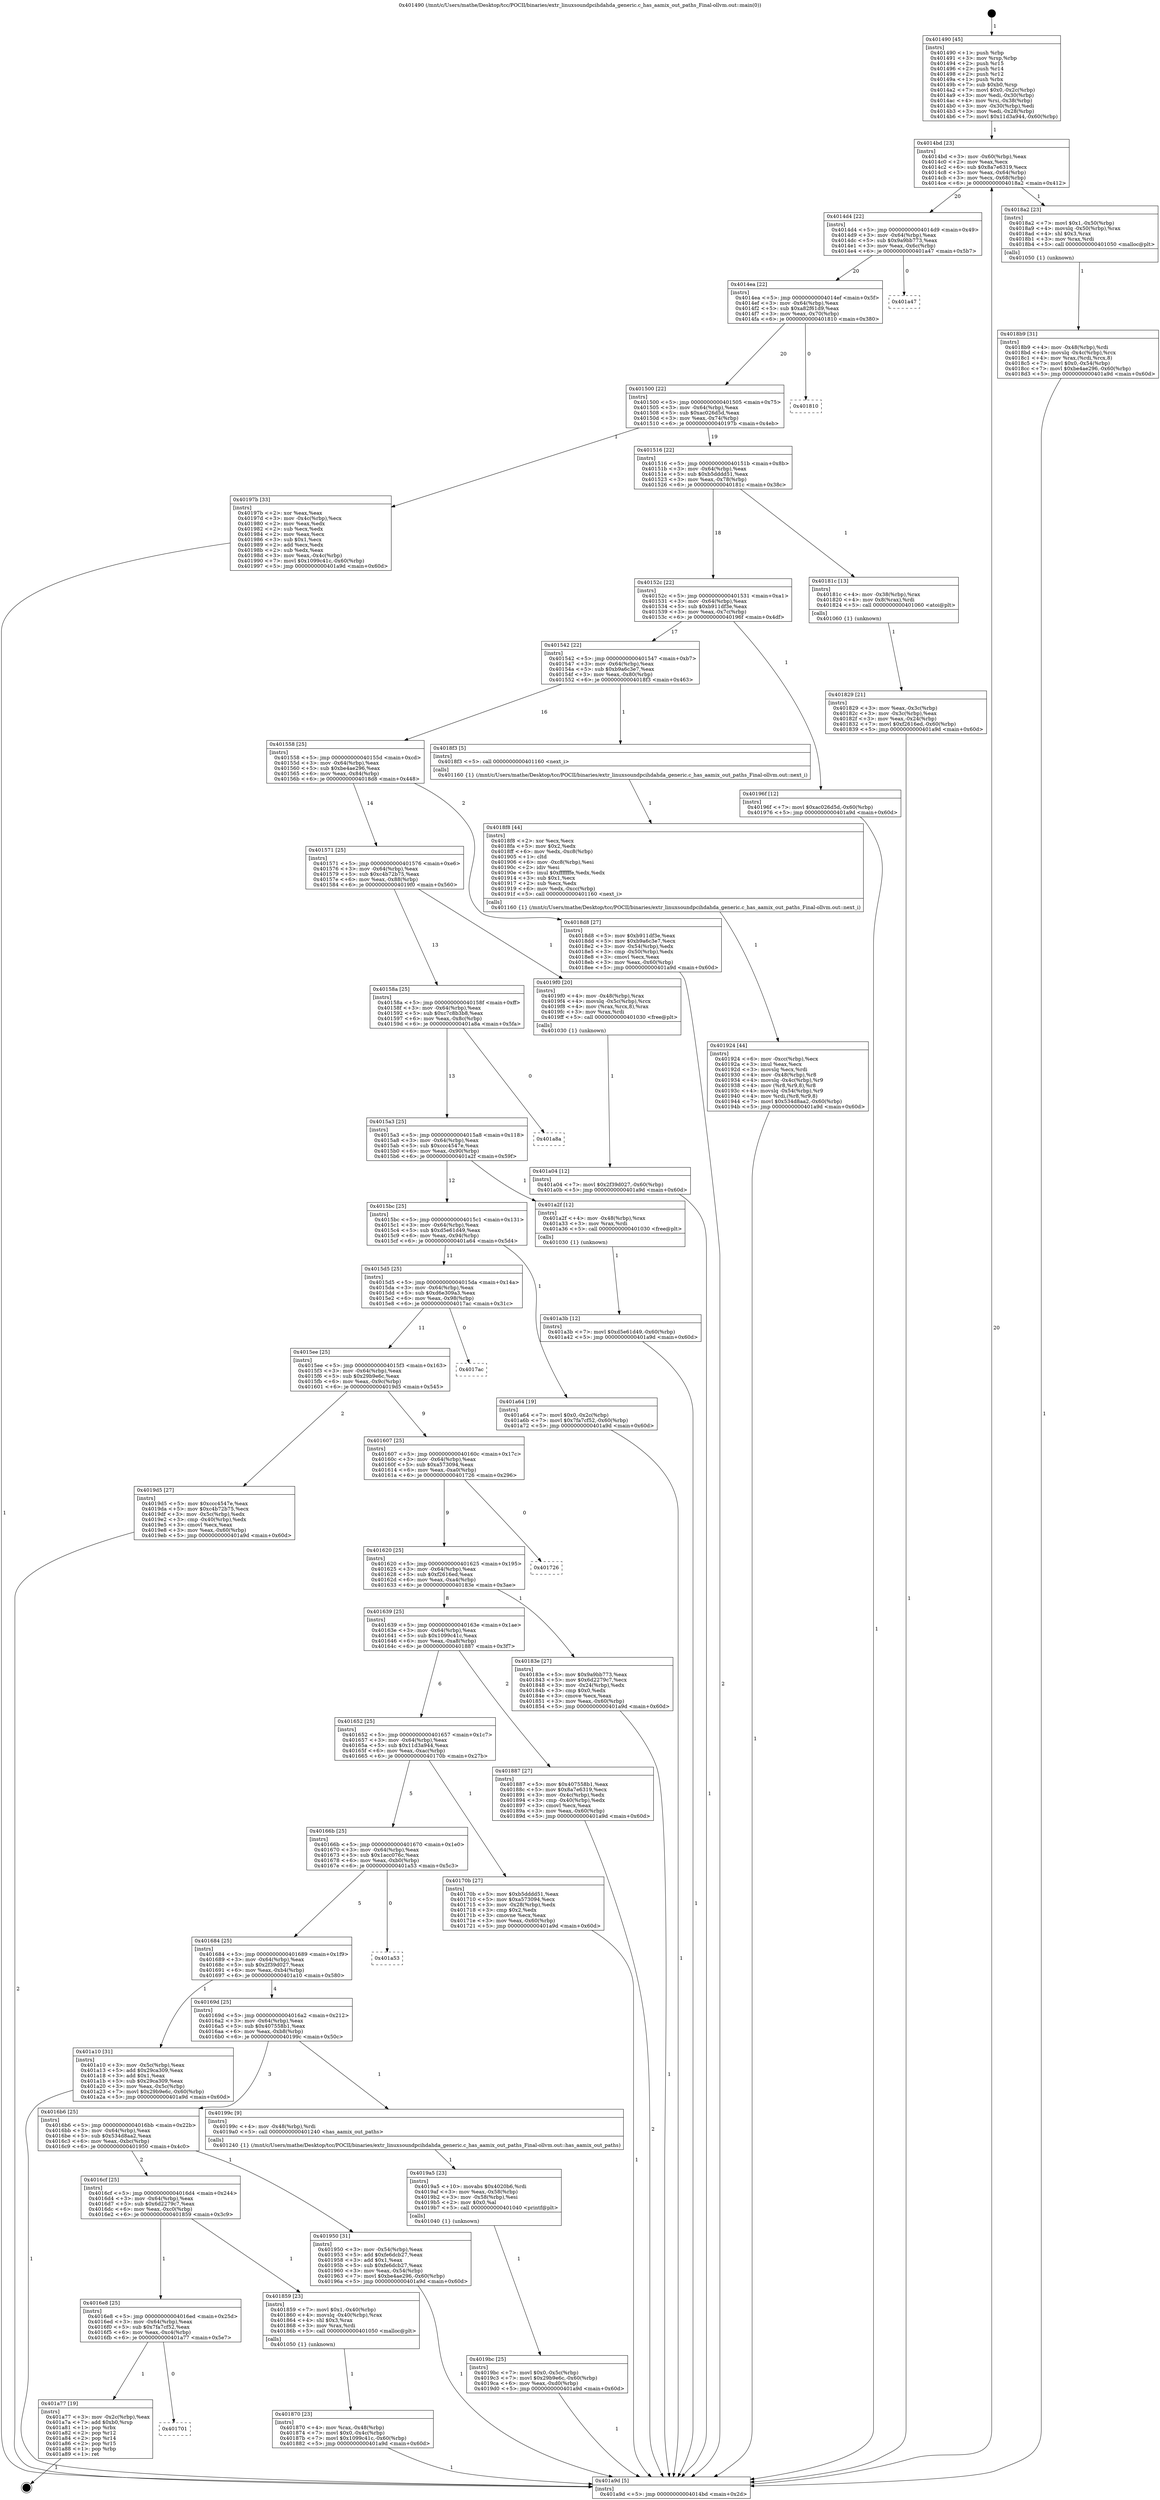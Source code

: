 digraph "0x401490" {
  label = "0x401490 (/mnt/c/Users/mathe/Desktop/tcc/POCII/binaries/extr_linuxsoundpcihdahda_generic.c_has_aamix_out_paths_Final-ollvm.out::main(0))"
  labelloc = "t"
  node[shape=record]

  Entry [label="",width=0.3,height=0.3,shape=circle,fillcolor=black,style=filled]
  "0x4014bd" [label="{
     0x4014bd [23]\l
     | [instrs]\l
     &nbsp;&nbsp;0x4014bd \<+3\>: mov -0x60(%rbp),%eax\l
     &nbsp;&nbsp;0x4014c0 \<+2\>: mov %eax,%ecx\l
     &nbsp;&nbsp;0x4014c2 \<+6\>: sub $0x8a7e6319,%ecx\l
     &nbsp;&nbsp;0x4014c8 \<+3\>: mov %eax,-0x64(%rbp)\l
     &nbsp;&nbsp;0x4014cb \<+3\>: mov %ecx,-0x68(%rbp)\l
     &nbsp;&nbsp;0x4014ce \<+6\>: je 00000000004018a2 \<main+0x412\>\l
  }"]
  "0x4018a2" [label="{
     0x4018a2 [23]\l
     | [instrs]\l
     &nbsp;&nbsp;0x4018a2 \<+7\>: movl $0x1,-0x50(%rbp)\l
     &nbsp;&nbsp;0x4018a9 \<+4\>: movslq -0x50(%rbp),%rax\l
     &nbsp;&nbsp;0x4018ad \<+4\>: shl $0x3,%rax\l
     &nbsp;&nbsp;0x4018b1 \<+3\>: mov %rax,%rdi\l
     &nbsp;&nbsp;0x4018b4 \<+5\>: call 0000000000401050 \<malloc@plt\>\l
     | [calls]\l
     &nbsp;&nbsp;0x401050 \{1\} (unknown)\l
  }"]
  "0x4014d4" [label="{
     0x4014d4 [22]\l
     | [instrs]\l
     &nbsp;&nbsp;0x4014d4 \<+5\>: jmp 00000000004014d9 \<main+0x49\>\l
     &nbsp;&nbsp;0x4014d9 \<+3\>: mov -0x64(%rbp),%eax\l
     &nbsp;&nbsp;0x4014dc \<+5\>: sub $0x9a9bb773,%eax\l
     &nbsp;&nbsp;0x4014e1 \<+3\>: mov %eax,-0x6c(%rbp)\l
     &nbsp;&nbsp;0x4014e4 \<+6\>: je 0000000000401a47 \<main+0x5b7\>\l
  }"]
  Exit [label="",width=0.3,height=0.3,shape=circle,fillcolor=black,style=filled,peripheries=2]
  "0x401a47" [label="{
     0x401a47\l
  }", style=dashed]
  "0x4014ea" [label="{
     0x4014ea [22]\l
     | [instrs]\l
     &nbsp;&nbsp;0x4014ea \<+5\>: jmp 00000000004014ef \<main+0x5f\>\l
     &nbsp;&nbsp;0x4014ef \<+3\>: mov -0x64(%rbp),%eax\l
     &nbsp;&nbsp;0x4014f2 \<+5\>: sub $0xa82f61d9,%eax\l
     &nbsp;&nbsp;0x4014f7 \<+3\>: mov %eax,-0x70(%rbp)\l
     &nbsp;&nbsp;0x4014fa \<+6\>: je 0000000000401810 \<main+0x380\>\l
  }"]
  "0x401701" [label="{
     0x401701\l
  }", style=dashed]
  "0x401810" [label="{
     0x401810\l
  }", style=dashed]
  "0x401500" [label="{
     0x401500 [22]\l
     | [instrs]\l
     &nbsp;&nbsp;0x401500 \<+5\>: jmp 0000000000401505 \<main+0x75\>\l
     &nbsp;&nbsp;0x401505 \<+3\>: mov -0x64(%rbp),%eax\l
     &nbsp;&nbsp;0x401508 \<+5\>: sub $0xac026d5d,%eax\l
     &nbsp;&nbsp;0x40150d \<+3\>: mov %eax,-0x74(%rbp)\l
     &nbsp;&nbsp;0x401510 \<+6\>: je 000000000040197b \<main+0x4eb\>\l
  }"]
  "0x401a77" [label="{
     0x401a77 [19]\l
     | [instrs]\l
     &nbsp;&nbsp;0x401a77 \<+3\>: mov -0x2c(%rbp),%eax\l
     &nbsp;&nbsp;0x401a7a \<+7\>: add $0xb0,%rsp\l
     &nbsp;&nbsp;0x401a81 \<+1\>: pop %rbx\l
     &nbsp;&nbsp;0x401a82 \<+2\>: pop %r12\l
     &nbsp;&nbsp;0x401a84 \<+2\>: pop %r14\l
     &nbsp;&nbsp;0x401a86 \<+2\>: pop %r15\l
     &nbsp;&nbsp;0x401a88 \<+1\>: pop %rbp\l
     &nbsp;&nbsp;0x401a89 \<+1\>: ret\l
  }"]
  "0x40197b" [label="{
     0x40197b [33]\l
     | [instrs]\l
     &nbsp;&nbsp;0x40197b \<+2\>: xor %eax,%eax\l
     &nbsp;&nbsp;0x40197d \<+3\>: mov -0x4c(%rbp),%ecx\l
     &nbsp;&nbsp;0x401980 \<+2\>: mov %eax,%edx\l
     &nbsp;&nbsp;0x401982 \<+2\>: sub %ecx,%edx\l
     &nbsp;&nbsp;0x401984 \<+2\>: mov %eax,%ecx\l
     &nbsp;&nbsp;0x401986 \<+3\>: sub $0x1,%ecx\l
     &nbsp;&nbsp;0x401989 \<+2\>: add %ecx,%edx\l
     &nbsp;&nbsp;0x40198b \<+2\>: sub %edx,%eax\l
     &nbsp;&nbsp;0x40198d \<+3\>: mov %eax,-0x4c(%rbp)\l
     &nbsp;&nbsp;0x401990 \<+7\>: movl $0x1099c41c,-0x60(%rbp)\l
     &nbsp;&nbsp;0x401997 \<+5\>: jmp 0000000000401a9d \<main+0x60d\>\l
  }"]
  "0x401516" [label="{
     0x401516 [22]\l
     | [instrs]\l
     &nbsp;&nbsp;0x401516 \<+5\>: jmp 000000000040151b \<main+0x8b\>\l
     &nbsp;&nbsp;0x40151b \<+3\>: mov -0x64(%rbp),%eax\l
     &nbsp;&nbsp;0x40151e \<+5\>: sub $0xb5dddd51,%eax\l
     &nbsp;&nbsp;0x401523 \<+3\>: mov %eax,-0x78(%rbp)\l
     &nbsp;&nbsp;0x401526 \<+6\>: je 000000000040181c \<main+0x38c\>\l
  }"]
  "0x401a3b" [label="{
     0x401a3b [12]\l
     | [instrs]\l
     &nbsp;&nbsp;0x401a3b \<+7\>: movl $0xd5e61d49,-0x60(%rbp)\l
     &nbsp;&nbsp;0x401a42 \<+5\>: jmp 0000000000401a9d \<main+0x60d\>\l
  }"]
  "0x40181c" [label="{
     0x40181c [13]\l
     | [instrs]\l
     &nbsp;&nbsp;0x40181c \<+4\>: mov -0x38(%rbp),%rax\l
     &nbsp;&nbsp;0x401820 \<+4\>: mov 0x8(%rax),%rdi\l
     &nbsp;&nbsp;0x401824 \<+5\>: call 0000000000401060 \<atoi@plt\>\l
     | [calls]\l
     &nbsp;&nbsp;0x401060 \{1\} (unknown)\l
  }"]
  "0x40152c" [label="{
     0x40152c [22]\l
     | [instrs]\l
     &nbsp;&nbsp;0x40152c \<+5\>: jmp 0000000000401531 \<main+0xa1\>\l
     &nbsp;&nbsp;0x401531 \<+3\>: mov -0x64(%rbp),%eax\l
     &nbsp;&nbsp;0x401534 \<+5\>: sub $0xb911df3e,%eax\l
     &nbsp;&nbsp;0x401539 \<+3\>: mov %eax,-0x7c(%rbp)\l
     &nbsp;&nbsp;0x40153c \<+6\>: je 000000000040196f \<main+0x4df\>\l
  }"]
  "0x401a04" [label="{
     0x401a04 [12]\l
     | [instrs]\l
     &nbsp;&nbsp;0x401a04 \<+7\>: movl $0x2f39d027,-0x60(%rbp)\l
     &nbsp;&nbsp;0x401a0b \<+5\>: jmp 0000000000401a9d \<main+0x60d\>\l
  }"]
  "0x40196f" [label="{
     0x40196f [12]\l
     | [instrs]\l
     &nbsp;&nbsp;0x40196f \<+7\>: movl $0xac026d5d,-0x60(%rbp)\l
     &nbsp;&nbsp;0x401976 \<+5\>: jmp 0000000000401a9d \<main+0x60d\>\l
  }"]
  "0x401542" [label="{
     0x401542 [22]\l
     | [instrs]\l
     &nbsp;&nbsp;0x401542 \<+5\>: jmp 0000000000401547 \<main+0xb7\>\l
     &nbsp;&nbsp;0x401547 \<+3\>: mov -0x64(%rbp),%eax\l
     &nbsp;&nbsp;0x40154a \<+5\>: sub $0xb9a6c3e7,%eax\l
     &nbsp;&nbsp;0x40154f \<+3\>: mov %eax,-0x80(%rbp)\l
     &nbsp;&nbsp;0x401552 \<+6\>: je 00000000004018f3 \<main+0x463\>\l
  }"]
  "0x4019bc" [label="{
     0x4019bc [25]\l
     | [instrs]\l
     &nbsp;&nbsp;0x4019bc \<+7\>: movl $0x0,-0x5c(%rbp)\l
     &nbsp;&nbsp;0x4019c3 \<+7\>: movl $0x29b9e6c,-0x60(%rbp)\l
     &nbsp;&nbsp;0x4019ca \<+6\>: mov %eax,-0xd0(%rbp)\l
     &nbsp;&nbsp;0x4019d0 \<+5\>: jmp 0000000000401a9d \<main+0x60d\>\l
  }"]
  "0x4018f3" [label="{
     0x4018f3 [5]\l
     | [instrs]\l
     &nbsp;&nbsp;0x4018f3 \<+5\>: call 0000000000401160 \<next_i\>\l
     | [calls]\l
     &nbsp;&nbsp;0x401160 \{1\} (/mnt/c/Users/mathe/Desktop/tcc/POCII/binaries/extr_linuxsoundpcihdahda_generic.c_has_aamix_out_paths_Final-ollvm.out::next_i)\l
  }"]
  "0x401558" [label="{
     0x401558 [25]\l
     | [instrs]\l
     &nbsp;&nbsp;0x401558 \<+5\>: jmp 000000000040155d \<main+0xcd\>\l
     &nbsp;&nbsp;0x40155d \<+3\>: mov -0x64(%rbp),%eax\l
     &nbsp;&nbsp;0x401560 \<+5\>: sub $0xbe4ae296,%eax\l
     &nbsp;&nbsp;0x401565 \<+6\>: mov %eax,-0x84(%rbp)\l
     &nbsp;&nbsp;0x40156b \<+6\>: je 00000000004018d8 \<main+0x448\>\l
  }"]
  "0x4019a5" [label="{
     0x4019a5 [23]\l
     | [instrs]\l
     &nbsp;&nbsp;0x4019a5 \<+10\>: movabs $0x4020b6,%rdi\l
     &nbsp;&nbsp;0x4019af \<+3\>: mov %eax,-0x58(%rbp)\l
     &nbsp;&nbsp;0x4019b2 \<+3\>: mov -0x58(%rbp),%esi\l
     &nbsp;&nbsp;0x4019b5 \<+2\>: mov $0x0,%al\l
     &nbsp;&nbsp;0x4019b7 \<+5\>: call 0000000000401040 \<printf@plt\>\l
     | [calls]\l
     &nbsp;&nbsp;0x401040 \{1\} (unknown)\l
  }"]
  "0x4018d8" [label="{
     0x4018d8 [27]\l
     | [instrs]\l
     &nbsp;&nbsp;0x4018d8 \<+5\>: mov $0xb911df3e,%eax\l
     &nbsp;&nbsp;0x4018dd \<+5\>: mov $0xb9a6c3e7,%ecx\l
     &nbsp;&nbsp;0x4018e2 \<+3\>: mov -0x54(%rbp),%edx\l
     &nbsp;&nbsp;0x4018e5 \<+3\>: cmp -0x50(%rbp),%edx\l
     &nbsp;&nbsp;0x4018e8 \<+3\>: cmovl %ecx,%eax\l
     &nbsp;&nbsp;0x4018eb \<+3\>: mov %eax,-0x60(%rbp)\l
     &nbsp;&nbsp;0x4018ee \<+5\>: jmp 0000000000401a9d \<main+0x60d\>\l
  }"]
  "0x401571" [label="{
     0x401571 [25]\l
     | [instrs]\l
     &nbsp;&nbsp;0x401571 \<+5\>: jmp 0000000000401576 \<main+0xe6\>\l
     &nbsp;&nbsp;0x401576 \<+3\>: mov -0x64(%rbp),%eax\l
     &nbsp;&nbsp;0x401579 \<+5\>: sub $0xc4b72b75,%eax\l
     &nbsp;&nbsp;0x40157e \<+6\>: mov %eax,-0x88(%rbp)\l
     &nbsp;&nbsp;0x401584 \<+6\>: je 00000000004019f0 \<main+0x560\>\l
  }"]
  "0x401924" [label="{
     0x401924 [44]\l
     | [instrs]\l
     &nbsp;&nbsp;0x401924 \<+6\>: mov -0xcc(%rbp),%ecx\l
     &nbsp;&nbsp;0x40192a \<+3\>: imul %eax,%ecx\l
     &nbsp;&nbsp;0x40192d \<+3\>: movslq %ecx,%rdi\l
     &nbsp;&nbsp;0x401930 \<+4\>: mov -0x48(%rbp),%r8\l
     &nbsp;&nbsp;0x401934 \<+4\>: movslq -0x4c(%rbp),%r9\l
     &nbsp;&nbsp;0x401938 \<+4\>: mov (%r8,%r9,8),%r8\l
     &nbsp;&nbsp;0x40193c \<+4\>: movslq -0x54(%rbp),%r9\l
     &nbsp;&nbsp;0x401940 \<+4\>: mov %rdi,(%r8,%r9,8)\l
     &nbsp;&nbsp;0x401944 \<+7\>: movl $0x534d8aa2,-0x60(%rbp)\l
     &nbsp;&nbsp;0x40194b \<+5\>: jmp 0000000000401a9d \<main+0x60d\>\l
  }"]
  "0x4019f0" [label="{
     0x4019f0 [20]\l
     | [instrs]\l
     &nbsp;&nbsp;0x4019f0 \<+4\>: mov -0x48(%rbp),%rax\l
     &nbsp;&nbsp;0x4019f4 \<+4\>: movslq -0x5c(%rbp),%rcx\l
     &nbsp;&nbsp;0x4019f8 \<+4\>: mov (%rax,%rcx,8),%rax\l
     &nbsp;&nbsp;0x4019fc \<+3\>: mov %rax,%rdi\l
     &nbsp;&nbsp;0x4019ff \<+5\>: call 0000000000401030 \<free@plt\>\l
     | [calls]\l
     &nbsp;&nbsp;0x401030 \{1\} (unknown)\l
  }"]
  "0x40158a" [label="{
     0x40158a [25]\l
     | [instrs]\l
     &nbsp;&nbsp;0x40158a \<+5\>: jmp 000000000040158f \<main+0xff\>\l
     &nbsp;&nbsp;0x40158f \<+3\>: mov -0x64(%rbp),%eax\l
     &nbsp;&nbsp;0x401592 \<+5\>: sub $0xc7c8b3b8,%eax\l
     &nbsp;&nbsp;0x401597 \<+6\>: mov %eax,-0x8c(%rbp)\l
     &nbsp;&nbsp;0x40159d \<+6\>: je 0000000000401a8a \<main+0x5fa\>\l
  }"]
  "0x4018f8" [label="{
     0x4018f8 [44]\l
     | [instrs]\l
     &nbsp;&nbsp;0x4018f8 \<+2\>: xor %ecx,%ecx\l
     &nbsp;&nbsp;0x4018fa \<+5\>: mov $0x2,%edx\l
     &nbsp;&nbsp;0x4018ff \<+6\>: mov %edx,-0xc8(%rbp)\l
     &nbsp;&nbsp;0x401905 \<+1\>: cltd\l
     &nbsp;&nbsp;0x401906 \<+6\>: mov -0xc8(%rbp),%esi\l
     &nbsp;&nbsp;0x40190c \<+2\>: idiv %esi\l
     &nbsp;&nbsp;0x40190e \<+6\>: imul $0xfffffffe,%edx,%edx\l
     &nbsp;&nbsp;0x401914 \<+3\>: sub $0x1,%ecx\l
     &nbsp;&nbsp;0x401917 \<+2\>: sub %ecx,%edx\l
     &nbsp;&nbsp;0x401919 \<+6\>: mov %edx,-0xcc(%rbp)\l
     &nbsp;&nbsp;0x40191f \<+5\>: call 0000000000401160 \<next_i\>\l
     | [calls]\l
     &nbsp;&nbsp;0x401160 \{1\} (/mnt/c/Users/mathe/Desktop/tcc/POCII/binaries/extr_linuxsoundpcihdahda_generic.c_has_aamix_out_paths_Final-ollvm.out::next_i)\l
  }"]
  "0x401a8a" [label="{
     0x401a8a\l
  }", style=dashed]
  "0x4015a3" [label="{
     0x4015a3 [25]\l
     | [instrs]\l
     &nbsp;&nbsp;0x4015a3 \<+5\>: jmp 00000000004015a8 \<main+0x118\>\l
     &nbsp;&nbsp;0x4015a8 \<+3\>: mov -0x64(%rbp),%eax\l
     &nbsp;&nbsp;0x4015ab \<+5\>: sub $0xccc4547e,%eax\l
     &nbsp;&nbsp;0x4015b0 \<+6\>: mov %eax,-0x90(%rbp)\l
     &nbsp;&nbsp;0x4015b6 \<+6\>: je 0000000000401a2f \<main+0x59f\>\l
  }"]
  "0x4018b9" [label="{
     0x4018b9 [31]\l
     | [instrs]\l
     &nbsp;&nbsp;0x4018b9 \<+4\>: mov -0x48(%rbp),%rdi\l
     &nbsp;&nbsp;0x4018bd \<+4\>: movslq -0x4c(%rbp),%rcx\l
     &nbsp;&nbsp;0x4018c1 \<+4\>: mov %rax,(%rdi,%rcx,8)\l
     &nbsp;&nbsp;0x4018c5 \<+7\>: movl $0x0,-0x54(%rbp)\l
     &nbsp;&nbsp;0x4018cc \<+7\>: movl $0xbe4ae296,-0x60(%rbp)\l
     &nbsp;&nbsp;0x4018d3 \<+5\>: jmp 0000000000401a9d \<main+0x60d\>\l
  }"]
  "0x401a2f" [label="{
     0x401a2f [12]\l
     | [instrs]\l
     &nbsp;&nbsp;0x401a2f \<+4\>: mov -0x48(%rbp),%rax\l
     &nbsp;&nbsp;0x401a33 \<+3\>: mov %rax,%rdi\l
     &nbsp;&nbsp;0x401a36 \<+5\>: call 0000000000401030 \<free@plt\>\l
     | [calls]\l
     &nbsp;&nbsp;0x401030 \{1\} (unknown)\l
  }"]
  "0x4015bc" [label="{
     0x4015bc [25]\l
     | [instrs]\l
     &nbsp;&nbsp;0x4015bc \<+5\>: jmp 00000000004015c1 \<main+0x131\>\l
     &nbsp;&nbsp;0x4015c1 \<+3\>: mov -0x64(%rbp),%eax\l
     &nbsp;&nbsp;0x4015c4 \<+5\>: sub $0xd5e61d49,%eax\l
     &nbsp;&nbsp;0x4015c9 \<+6\>: mov %eax,-0x94(%rbp)\l
     &nbsp;&nbsp;0x4015cf \<+6\>: je 0000000000401a64 \<main+0x5d4\>\l
  }"]
  "0x401870" [label="{
     0x401870 [23]\l
     | [instrs]\l
     &nbsp;&nbsp;0x401870 \<+4\>: mov %rax,-0x48(%rbp)\l
     &nbsp;&nbsp;0x401874 \<+7\>: movl $0x0,-0x4c(%rbp)\l
     &nbsp;&nbsp;0x40187b \<+7\>: movl $0x1099c41c,-0x60(%rbp)\l
     &nbsp;&nbsp;0x401882 \<+5\>: jmp 0000000000401a9d \<main+0x60d\>\l
  }"]
  "0x401a64" [label="{
     0x401a64 [19]\l
     | [instrs]\l
     &nbsp;&nbsp;0x401a64 \<+7\>: movl $0x0,-0x2c(%rbp)\l
     &nbsp;&nbsp;0x401a6b \<+7\>: movl $0x7fa7cf52,-0x60(%rbp)\l
     &nbsp;&nbsp;0x401a72 \<+5\>: jmp 0000000000401a9d \<main+0x60d\>\l
  }"]
  "0x4015d5" [label="{
     0x4015d5 [25]\l
     | [instrs]\l
     &nbsp;&nbsp;0x4015d5 \<+5\>: jmp 00000000004015da \<main+0x14a\>\l
     &nbsp;&nbsp;0x4015da \<+3\>: mov -0x64(%rbp),%eax\l
     &nbsp;&nbsp;0x4015dd \<+5\>: sub $0xd6e309a3,%eax\l
     &nbsp;&nbsp;0x4015e2 \<+6\>: mov %eax,-0x98(%rbp)\l
     &nbsp;&nbsp;0x4015e8 \<+6\>: je 00000000004017ac \<main+0x31c\>\l
  }"]
  "0x4016e8" [label="{
     0x4016e8 [25]\l
     | [instrs]\l
     &nbsp;&nbsp;0x4016e8 \<+5\>: jmp 00000000004016ed \<main+0x25d\>\l
     &nbsp;&nbsp;0x4016ed \<+3\>: mov -0x64(%rbp),%eax\l
     &nbsp;&nbsp;0x4016f0 \<+5\>: sub $0x7fa7cf52,%eax\l
     &nbsp;&nbsp;0x4016f5 \<+6\>: mov %eax,-0xc4(%rbp)\l
     &nbsp;&nbsp;0x4016fb \<+6\>: je 0000000000401a77 \<main+0x5e7\>\l
  }"]
  "0x4017ac" [label="{
     0x4017ac\l
  }", style=dashed]
  "0x4015ee" [label="{
     0x4015ee [25]\l
     | [instrs]\l
     &nbsp;&nbsp;0x4015ee \<+5\>: jmp 00000000004015f3 \<main+0x163\>\l
     &nbsp;&nbsp;0x4015f3 \<+3\>: mov -0x64(%rbp),%eax\l
     &nbsp;&nbsp;0x4015f6 \<+5\>: sub $0x29b9e6c,%eax\l
     &nbsp;&nbsp;0x4015fb \<+6\>: mov %eax,-0x9c(%rbp)\l
     &nbsp;&nbsp;0x401601 \<+6\>: je 00000000004019d5 \<main+0x545\>\l
  }"]
  "0x401859" [label="{
     0x401859 [23]\l
     | [instrs]\l
     &nbsp;&nbsp;0x401859 \<+7\>: movl $0x1,-0x40(%rbp)\l
     &nbsp;&nbsp;0x401860 \<+4\>: movslq -0x40(%rbp),%rax\l
     &nbsp;&nbsp;0x401864 \<+4\>: shl $0x3,%rax\l
     &nbsp;&nbsp;0x401868 \<+3\>: mov %rax,%rdi\l
     &nbsp;&nbsp;0x40186b \<+5\>: call 0000000000401050 \<malloc@plt\>\l
     | [calls]\l
     &nbsp;&nbsp;0x401050 \{1\} (unknown)\l
  }"]
  "0x4019d5" [label="{
     0x4019d5 [27]\l
     | [instrs]\l
     &nbsp;&nbsp;0x4019d5 \<+5\>: mov $0xccc4547e,%eax\l
     &nbsp;&nbsp;0x4019da \<+5\>: mov $0xc4b72b75,%ecx\l
     &nbsp;&nbsp;0x4019df \<+3\>: mov -0x5c(%rbp),%edx\l
     &nbsp;&nbsp;0x4019e2 \<+3\>: cmp -0x40(%rbp),%edx\l
     &nbsp;&nbsp;0x4019e5 \<+3\>: cmovl %ecx,%eax\l
     &nbsp;&nbsp;0x4019e8 \<+3\>: mov %eax,-0x60(%rbp)\l
     &nbsp;&nbsp;0x4019eb \<+5\>: jmp 0000000000401a9d \<main+0x60d\>\l
  }"]
  "0x401607" [label="{
     0x401607 [25]\l
     | [instrs]\l
     &nbsp;&nbsp;0x401607 \<+5\>: jmp 000000000040160c \<main+0x17c\>\l
     &nbsp;&nbsp;0x40160c \<+3\>: mov -0x64(%rbp),%eax\l
     &nbsp;&nbsp;0x40160f \<+5\>: sub $0xa573094,%eax\l
     &nbsp;&nbsp;0x401614 \<+6\>: mov %eax,-0xa0(%rbp)\l
     &nbsp;&nbsp;0x40161a \<+6\>: je 0000000000401726 \<main+0x296\>\l
  }"]
  "0x4016cf" [label="{
     0x4016cf [25]\l
     | [instrs]\l
     &nbsp;&nbsp;0x4016cf \<+5\>: jmp 00000000004016d4 \<main+0x244\>\l
     &nbsp;&nbsp;0x4016d4 \<+3\>: mov -0x64(%rbp),%eax\l
     &nbsp;&nbsp;0x4016d7 \<+5\>: sub $0x6d2279c7,%eax\l
     &nbsp;&nbsp;0x4016dc \<+6\>: mov %eax,-0xc0(%rbp)\l
     &nbsp;&nbsp;0x4016e2 \<+6\>: je 0000000000401859 \<main+0x3c9\>\l
  }"]
  "0x401726" [label="{
     0x401726\l
  }", style=dashed]
  "0x401620" [label="{
     0x401620 [25]\l
     | [instrs]\l
     &nbsp;&nbsp;0x401620 \<+5\>: jmp 0000000000401625 \<main+0x195\>\l
     &nbsp;&nbsp;0x401625 \<+3\>: mov -0x64(%rbp),%eax\l
     &nbsp;&nbsp;0x401628 \<+5\>: sub $0xf2616ed,%eax\l
     &nbsp;&nbsp;0x40162d \<+6\>: mov %eax,-0xa4(%rbp)\l
     &nbsp;&nbsp;0x401633 \<+6\>: je 000000000040183e \<main+0x3ae\>\l
  }"]
  "0x401950" [label="{
     0x401950 [31]\l
     | [instrs]\l
     &nbsp;&nbsp;0x401950 \<+3\>: mov -0x54(%rbp),%eax\l
     &nbsp;&nbsp;0x401953 \<+5\>: add $0xfe6dcb27,%eax\l
     &nbsp;&nbsp;0x401958 \<+3\>: add $0x1,%eax\l
     &nbsp;&nbsp;0x40195b \<+5\>: sub $0xfe6dcb27,%eax\l
     &nbsp;&nbsp;0x401960 \<+3\>: mov %eax,-0x54(%rbp)\l
     &nbsp;&nbsp;0x401963 \<+7\>: movl $0xbe4ae296,-0x60(%rbp)\l
     &nbsp;&nbsp;0x40196a \<+5\>: jmp 0000000000401a9d \<main+0x60d\>\l
  }"]
  "0x40183e" [label="{
     0x40183e [27]\l
     | [instrs]\l
     &nbsp;&nbsp;0x40183e \<+5\>: mov $0x9a9bb773,%eax\l
     &nbsp;&nbsp;0x401843 \<+5\>: mov $0x6d2279c7,%ecx\l
     &nbsp;&nbsp;0x401848 \<+3\>: mov -0x24(%rbp),%edx\l
     &nbsp;&nbsp;0x40184b \<+3\>: cmp $0x0,%edx\l
     &nbsp;&nbsp;0x40184e \<+3\>: cmove %ecx,%eax\l
     &nbsp;&nbsp;0x401851 \<+3\>: mov %eax,-0x60(%rbp)\l
     &nbsp;&nbsp;0x401854 \<+5\>: jmp 0000000000401a9d \<main+0x60d\>\l
  }"]
  "0x401639" [label="{
     0x401639 [25]\l
     | [instrs]\l
     &nbsp;&nbsp;0x401639 \<+5\>: jmp 000000000040163e \<main+0x1ae\>\l
     &nbsp;&nbsp;0x40163e \<+3\>: mov -0x64(%rbp),%eax\l
     &nbsp;&nbsp;0x401641 \<+5\>: sub $0x1099c41c,%eax\l
     &nbsp;&nbsp;0x401646 \<+6\>: mov %eax,-0xa8(%rbp)\l
     &nbsp;&nbsp;0x40164c \<+6\>: je 0000000000401887 \<main+0x3f7\>\l
  }"]
  "0x4016b6" [label="{
     0x4016b6 [25]\l
     | [instrs]\l
     &nbsp;&nbsp;0x4016b6 \<+5\>: jmp 00000000004016bb \<main+0x22b\>\l
     &nbsp;&nbsp;0x4016bb \<+3\>: mov -0x64(%rbp),%eax\l
     &nbsp;&nbsp;0x4016be \<+5\>: sub $0x534d8aa2,%eax\l
     &nbsp;&nbsp;0x4016c3 \<+6\>: mov %eax,-0xbc(%rbp)\l
     &nbsp;&nbsp;0x4016c9 \<+6\>: je 0000000000401950 \<main+0x4c0\>\l
  }"]
  "0x401887" [label="{
     0x401887 [27]\l
     | [instrs]\l
     &nbsp;&nbsp;0x401887 \<+5\>: mov $0x407558b1,%eax\l
     &nbsp;&nbsp;0x40188c \<+5\>: mov $0x8a7e6319,%ecx\l
     &nbsp;&nbsp;0x401891 \<+3\>: mov -0x4c(%rbp),%edx\l
     &nbsp;&nbsp;0x401894 \<+3\>: cmp -0x40(%rbp),%edx\l
     &nbsp;&nbsp;0x401897 \<+3\>: cmovl %ecx,%eax\l
     &nbsp;&nbsp;0x40189a \<+3\>: mov %eax,-0x60(%rbp)\l
     &nbsp;&nbsp;0x40189d \<+5\>: jmp 0000000000401a9d \<main+0x60d\>\l
  }"]
  "0x401652" [label="{
     0x401652 [25]\l
     | [instrs]\l
     &nbsp;&nbsp;0x401652 \<+5\>: jmp 0000000000401657 \<main+0x1c7\>\l
     &nbsp;&nbsp;0x401657 \<+3\>: mov -0x64(%rbp),%eax\l
     &nbsp;&nbsp;0x40165a \<+5\>: sub $0x11d3a944,%eax\l
     &nbsp;&nbsp;0x40165f \<+6\>: mov %eax,-0xac(%rbp)\l
     &nbsp;&nbsp;0x401665 \<+6\>: je 000000000040170b \<main+0x27b\>\l
  }"]
  "0x40199c" [label="{
     0x40199c [9]\l
     | [instrs]\l
     &nbsp;&nbsp;0x40199c \<+4\>: mov -0x48(%rbp),%rdi\l
     &nbsp;&nbsp;0x4019a0 \<+5\>: call 0000000000401240 \<has_aamix_out_paths\>\l
     | [calls]\l
     &nbsp;&nbsp;0x401240 \{1\} (/mnt/c/Users/mathe/Desktop/tcc/POCII/binaries/extr_linuxsoundpcihdahda_generic.c_has_aamix_out_paths_Final-ollvm.out::has_aamix_out_paths)\l
  }"]
  "0x40170b" [label="{
     0x40170b [27]\l
     | [instrs]\l
     &nbsp;&nbsp;0x40170b \<+5\>: mov $0xb5dddd51,%eax\l
     &nbsp;&nbsp;0x401710 \<+5\>: mov $0xa573094,%ecx\l
     &nbsp;&nbsp;0x401715 \<+3\>: mov -0x28(%rbp),%edx\l
     &nbsp;&nbsp;0x401718 \<+3\>: cmp $0x2,%edx\l
     &nbsp;&nbsp;0x40171b \<+3\>: cmovne %ecx,%eax\l
     &nbsp;&nbsp;0x40171e \<+3\>: mov %eax,-0x60(%rbp)\l
     &nbsp;&nbsp;0x401721 \<+5\>: jmp 0000000000401a9d \<main+0x60d\>\l
  }"]
  "0x40166b" [label="{
     0x40166b [25]\l
     | [instrs]\l
     &nbsp;&nbsp;0x40166b \<+5\>: jmp 0000000000401670 \<main+0x1e0\>\l
     &nbsp;&nbsp;0x401670 \<+3\>: mov -0x64(%rbp),%eax\l
     &nbsp;&nbsp;0x401673 \<+5\>: sub $0x1acc076c,%eax\l
     &nbsp;&nbsp;0x401678 \<+6\>: mov %eax,-0xb0(%rbp)\l
     &nbsp;&nbsp;0x40167e \<+6\>: je 0000000000401a53 \<main+0x5c3\>\l
  }"]
  "0x401a9d" [label="{
     0x401a9d [5]\l
     | [instrs]\l
     &nbsp;&nbsp;0x401a9d \<+5\>: jmp 00000000004014bd \<main+0x2d\>\l
  }"]
  "0x401490" [label="{
     0x401490 [45]\l
     | [instrs]\l
     &nbsp;&nbsp;0x401490 \<+1\>: push %rbp\l
     &nbsp;&nbsp;0x401491 \<+3\>: mov %rsp,%rbp\l
     &nbsp;&nbsp;0x401494 \<+2\>: push %r15\l
     &nbsp;&nbsp;0x401496 \<+2\>: push %r14\l
     &nbsp;&nbsp;0x401498 \<+2\>: push %r12\l
     &nbsp;&nbsp;0x40149a \<+1\>: push %rbx\l
     &nbsp;&nbsp;0x40149b \<+7\>: sub $0xb0,%rsp\l
     &nbsp;&nbsp;0x4014a2 \<+7\>: movl $0x0,-0x2c(%rbp)\l
     &nbsp;&nbsp;0x4014a9 \<+3\>: mov %edi,-0x30(%rbp)\l
     &nbsp;&nbsp;0x4014ac \<+4\>: mov %rsi,-0x38(%rbp)\l
     &nbsp;&nbsp;0x4014b0 \<+3\>: mov -0x30(%rbp),%edi\l
     &nbsp;&nbsp;0x4014b3 \<+3\>: mov %edi,-0x28(%rbp)\l
     &nbsp;&nbsp;0x4014b6 \<+7\>: movl $0x11d3a944,-0x60(%rbp)\l
  }"]
  "0x401829" [label="{
     0x401829 [21]\l
     | [instrs]\l
     &nbsp;&nbsp;0x401829 \<+3\>: mov %eax,-0x3c(%rbp)\l
     &nbsp;&nbsp;0x40182c \<+3\>: mov -0x3c(%rbp),%eax\l
     &nbsp;&nbsp;0x40182f \<+3\>: mov %eax,-0x24(%rbp)\l
     &nbsp;&nbsp;0x401832 \<+7\>: movl $0xf2616ed,-0x60(%rbp)\l
     &nbsp;&nbsp;0x401839 \<+5\>: jmp 0000000000401a9d \<main+0x60d\>\l
  }"]
  "0x40169d" [label="{
     0x40169d [25]\l
     | [instrs]\l
     &nbsp;&nbsp;0x40169d \<+5\>: jmp 00000000004016a2 \<main+0x212\>\l
     &nbsp;&nbsp;0x4016a2 \<+3\>: mov -0x64(%rbp),%eax\l
     &nbsp;&nbsp;0x4016a5 \<+5\>: sub $0x407558b1,%eax\l
     &nbsp;&nbsp;0x4016aa \<+6\>: mov %eax,-0xb8(%rbp)\l
     &nbsp;&nbsp;0x4016b0 \<+6\>: je 000000000040199c \<main+0x50c\>\l
  }"]
  "0x401a53" [label="{
     0x401a53\l
  }", style=dashed]
  "0x401684" [label="{
     0x401684 [25]\l
     | [instrs]\l
     &nbsp;&nbsp;0x401684 \<+5\>: jmp 0000000000401689 \<main+0x1f9\>\l
     &nbsp;&nbsp;0x401689 \<+3\>: mov -0x64(%rbp),%eax\l
     &nbsp;&nbsp;0x40168c \<+5\>: sub $0x2f39d027,%eax\l
     &nbsp;&nbsp;0x401691 \<+6\>: mov %eax,-0xb4(%rbp)\l
     &nbsp;&nbsp;0x401697 \<+6\>: je 0000000000401a10 \<main+0x580\>\l
  }"]
  "0x401a10" [label="{
     0x401a10 [31]\l
     | [instrs]\l
     &nbsp;&nbsp;0x401a10 \<+3\>: mov -0x5c(%rbp),%eax\l
     &nbsp;&nbsp;0x401a13 \<+5\>: add $0x29ca309,%eax\l
     &nbsp;&nbsp;0x401a18 \<+3\>: add $0x1,%eax\l
     &nbsp;&nbsp;0x401a1b \<+5\>: sub $0x29ca309,%eax\l
     &nbsp;&nbsp;0x401a20 \<+3\>: mov %eax,-0x5c(%rbp)\l
     &nbsp;&nbsp;0x401a23 \<+7\>: movl $0x29b9e6c,-0x60(%rbp)\l
     &nbsp;&nbsp;0x401a2a \<+5\>: jmp 0000000000401a9d \<main+0x60d\>\l
  }"]
  Entry -> "0x401490" [label=" 1"]
  "0x4014bd" -> "0x4018a2" [label=" 1"]
  "0x4014bd" -> "0x4014d4" [label=" 20"]
  "0x401a77" -> Exit [label=" 1"]
  "0x4014d4" -> "0x401a47" [label=" 0"]
  "0x4014d4" -> "0x4014ea" [label=" 20"]
  "0x4016e8" -> "0x401701" [label=" 0"]
  "0x4014ea" -> "0x401810" [label=" 0"]
  "0x4014ea" -> "0x401500" [label=" 20"]
  "0x4016e8" -> "0x401a77" [label=" 1"]
  "0x401500" -> "0x40197b" [label=" 1"]
  "0x401500" -> "0x401516" [label=" 19"]
  "0x401a64" -> "0x401a9d" [label=" 1"]
  "0x401516" -> "0x40181c" [label=" 1"]
  "0x401516" -> "0x40152c" [label=" 18"]
  "0x401a3b" -> "0x401a9d" [label=" 1"]
  "0x40152c" -> "0x40196f" [label=" 1"]
  "0x40152c" -> "0x401542" [label=" 17"]
  "0x401a2f" -> "0x401a3b" [label=" 1"]
  "0x401542" -> "0x4018f3" [label=" 1"]
  "0x401542" -> "0x401558" [label=" 16"]
  "0x401a10" -> "0x401a9d" [label=" 1"]
  "0x401558" -> "0x4018d8" [label=" 2"]
  "0x401558" -> "0x401571" [label=" 14"]
  "0x401a04" -> "0x401a9d" [label=" 1"]
  "0x401571" -> "0x4019f0" [label=" 1"]
  "0x401571" -> "0x40158a" [label=" 13"]
  "0x4019f0" -> "0x401a04" [label=" 1"]
  "0x40158a" -> "0x401a8a" [label=" 0"]
  "0x40158a" -> "0x4015a3" [label=" 13"]
  "0x4019d5" -> "0x401a9d" [label=" 2"]
  "0x4015a3" -> "0x401a2f" [label=" 1"]
  "0x4015a3" -> "0x4015bc" [label=" 12"]
  "0x4019bc" -> "0x401a9d" [label=" 1"]
  "0x4015bc" -> "0x401a64" [label=" 1"]
  "0x4015bc" -> "0x4015d5" [label=" 11"]
  "0x4019a5" -> "0x4019bc" [label=" 1"]
  "0x4015d5" -> "0x4017ac" [label=" 0"]
  "0x4015d5" -> "0x4015ee" [label=" 11"]
  "0x40199c" -> "0x4019a5" [label=" 1"]
  "0x4015ee" -> "0x4019d5" [label=" 2"]
  "0x4015ee" -> "0x401607" [label=" 9"]
  "0x40197b" -> "0x401a9d" [label=" 1"]
  "0x401607" -> "0x401726" [label=" 0"]
  "0x401607" -> "0x401620" [label=" 9"]
  "0x401950" -> "0x401a9d" [label=" 1"]
  "0x401620" -> "0x40183e" [label=" 1"]
  "0x401620" -> "0x401639" [label=" 8"]
  "0x401924" -> "0x401a9d" [label=" 1"]
  "0x401639" -> "0x401887" [label=" 2"]
  "0x401639" -> "0x401652" [label=" 6"]
  "0x4018f3" -> "0x4018f8" [label=" 1"]
  "0x401652" -> "0x40170b" [label=" 1"]
  "0x401652" -> "0x40166b" [label=" 5"]
  "0x40170b" -> "0x401a9d" [label=" 1"]
  "0x401490" -> "0x4014bd" [label=" 1"]
  "0x401a9d" -> "0x4014bd" [label=" 20"]
  "0x40181c" -> "0x401829" [label=" 1"]
  "0x401829" -> "0x401a9d" [label=" 1"]
  "0x40183e" -> "0x401a9d" [label=" 1"]
  "0x4018d8" -> "0x401a9d" [label=" 2"]
  "0x40166b" -> "0x401a53" [label=" 0"]
  "0x40166b" -> "0x401684" [label=" 5"]
  "0x4018a2" -> "0x4018b9" [label=" 1"]
  "0x401684" -> "0x401a10" [label=" 1"]
  "0x401684" -> "0x40169d" [label=" 4"]
  "0x4018b9" -> "0x401a9d" [label=" 1"]
  "0x40169d" -> "0x40199c" [label=" 1"]
  "0x40169d" -> "0x4016b6" [label=" 3"]
  "0x4018f8" -> "0x401924" [label=" 1"]
  "0x4016b6" -> "0x401950" [label=" 1"]
  "0x4016b6" -> "0x4016cf" [label=" 2"]
  "0x40196f" -> "0x401a9d" [label=" 1"]
  "0x4016cf" -> "0x401859" [label=" 1"]
  "0x4016cf" -> "0x4016e8" [label=" 1"]
  "0x401859" -> "0x401870" [label=" 1"]
  "0x401870" -> "0x401a9d" [label=" 1"]
  "0x401887" -> "0x401a9d" [label=" 2"]
}
